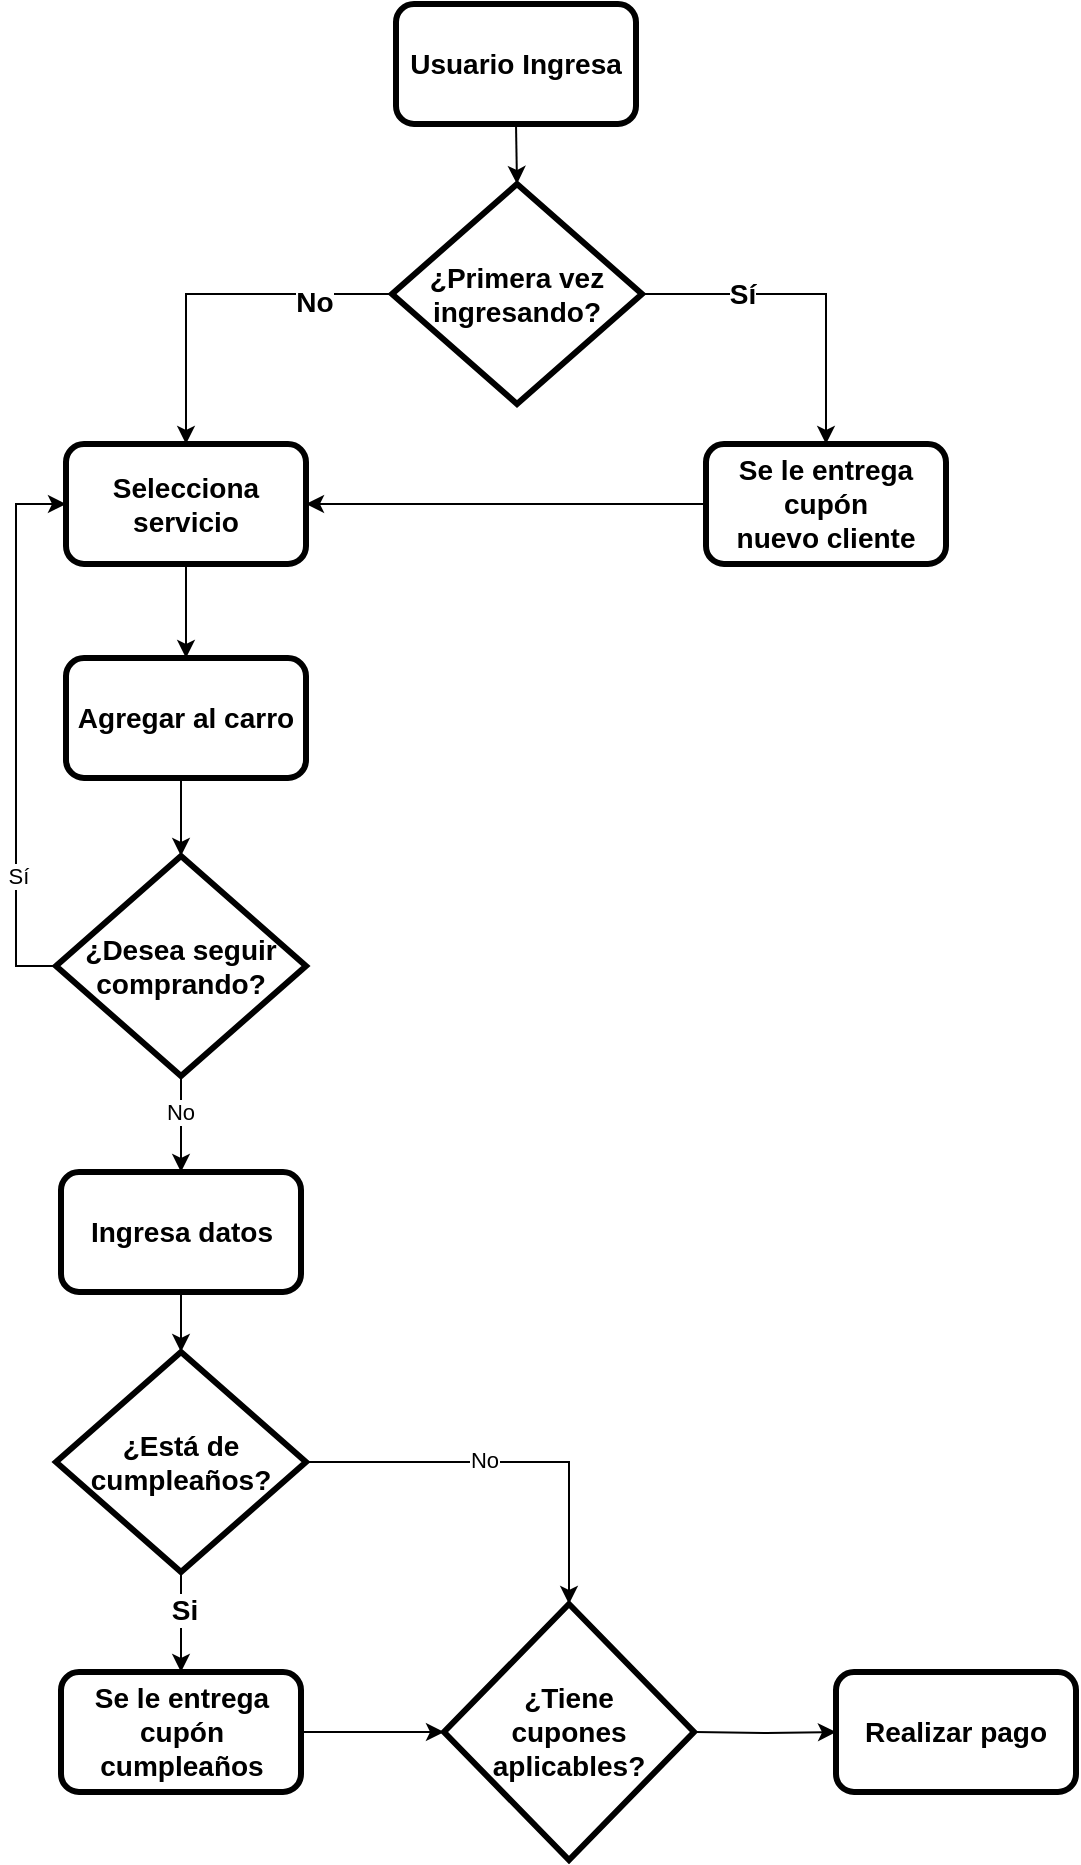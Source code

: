 <mxfile version="24.1.0" type="device">
  <diagram name="Page-1" id="UQj_WzUOZ21GJPXwb31B">
    <mxGraphModel dx="1036" dy="606" grid="0" gridSize="10" guides="1" tooltips="1" connect="1" arrows="1" fold="1" page="0" pageScale="1" pageWidth="850" pageHeight="1100" math="0" shadow="0">
      <root>
        <mxCell id="0" />
        <mxCell id="1" parent="0" />
        <mxCell id="VLMzUEpsnQ_5M2cS1geW-11" style="edgeStyle=orthogonalEdgeStyle;rounded=0;orthogonalLoop=1;jettySize=auto;html=1;exitX=0.5;exitY=1;exitDx=0;exitDy=0;entryX=0.5;entryY=0;entryDx=0;entryDy=0;fontSize=14;fontStyle=1" parent="1" source="VLMzUEpsnQ_5M2cS1geW-1" target="VLMzUEpsnQ_5M2cS1geW-4" edge="1">
          <mxGeometry relative="1" as="geometry" />
        </mxCell>
        <mxCell id="VLMzUEpsnQ_5M2cS1geW-1" value="Usuario Ingresa" style="rounded=1;whiteSpace=wrap;html=1;fontSize=14;fontStyle=1;strokeWidth=3;" parent="1" vertex="1">
          <mxGeometry x="365" y="140" width="120" height="60" as="geometry" />
        </mxCell>
        <mxCell id="VLMzUEpsnQ_5M2cS1geW-31" style="edgeStyle=orthogonalEdgeStyle;rounded=0;orthogonalLoop=1;jettySize=auto;html=1;exitX=0.5;exitY=1;exitDx=0;exitDy=0;entryX=0.5;entryY=0;entryDx=0;entryDy=0;" parent="1" source="VLMzUEpsnQ_5M2cS1geW-2" target="VLMzUEpsnQ_5M2cS1geW-30" edge="1">
          <mxGeometry relative="1" as="geometry" />
        </mxCell>
        <mxCell id="VLMzUEpsnQ_5M2cS1geW-2" value="Selecciona servicio" style="rounded=1;whiteSpace=wrap;html=1;fontSize=14;fontStyle=1;strokeWidth=3;" parent="1" vertex="1">
          <mxGeometry x="200" y="360" width="120" height="60" as="geometry" />
        </mxCell>
        <mxCell id="VLMzUEpsnQ_5M2cS1geW-6" style="edgeStyle=orthogonalEdgeStyle;rounded=0;orthogonalLoop=1;jettySize=auto;html=1;exitX=1;exitY=0.5;exitDx=0;exitDy=0;fontSize=14;fontStyle=1" parent="1" source="VLMzUEpsnQ_5M2cS1geW-4" target="VLMzUEpsnQ_5M2cS1geW-5" edge="1">
          <mxGeometry relative="1" as="geometry" />
        </mxCell>
        <mxCell id="VLMzUEpsnQ_5M2cS1geW-8" value="Sí" style="edgeLabel;html=1;align=center;verticalAlign=middle;resizable=0;points=[];fontSize=14;fontStyle=1" parent="VLMzUEpsnQ_5M2cS1geW-6" vertex="1" connectable="0">
          <mxGeometry x="-0.406" relative="1" as="geometry">
            <mxPoint as="offset" />
          </mxGeometry>
        </mxCell>
        <mxCell id="VLMzUEpsnQ_5M2cS1geW-7" style="edgeStyle=orthogonalEdgeStyle;rounded=0;orthogonalLoop=1;jettySize=auto;html=1;exitX=0;exitY=0.5;exitDx=0;exitDy=0;entryX=0.5;entryY=0;entryDx=0;entryDy=0;fontSize=14;fontStyle=1" parent="1" source="VLMzUEpsnQ_5M2cS1geW-4" target="VLMzUEpsnQ_5M2cS1geW-2" edge="1">
          <mxGeometry relative="1" as="geometry" />
        </mxCell>
        <mxCell id="VLMzUEpsnQ_5M2cS1geW-9" value="No" style="edgeLabel;html=1;align=center;verticalAlign=middle;resizable=0;points=[];fontSize=14;fontStyle=1" parent="VLMzUEpsnQ_5M2cS1geW-7" vertex="1" connectable="0">
          <mxGeometry x="-0.556" y="4" relative="1" as="geometry">
            <mxPoint as="offset" />
          </mxGeometry>
        </mxCell>
        <mxCell id="VLMzUEpsnQ_5M2cS1geW-4" value="¿Primera vez ingresando?" style="rhombus;whiteSpace=wrap;html=1;fontSize=14;fontStyle=1;strokeWidth=3;" parent="1" vertex="1">
          <mxGeometry x="363" y="230" width="125" height="110" as="geometry" />
        </mxCell>
        <mxCell id="VLMzUEpsnQ_5M2cS1geW-10" style="edgeStyle=orthogonalEdgeStyle;rounded=0;orthogonalLoop=1;jettySize=auto;html=1;exitX=0;exitY=0.5;exitDx=0;exitDy=0;entryX=1;entryY=0.5;entryDx=0;entryDy=0;fontSize=14;fontStyle=1" parent="1" source="VLMzUEpsnQ_5M2cS1geW-5" target="VLMzUEpsnQ_5M2cS1geW-2" edge="1">
          <mxGeometry relative="1" as="geometry" />
        </mxCell>
        <mxCell id="VLMzUEpsnQ_5M2cS1geW-5" value="Se le entrega cupón&lt;div style=&quot;font-size: 14px;&quot;&gt;nuevo cliente&lt;/div&gt;" style="rounded=1;whiteSpace=wrap;html=1;fontSize=14;fontStyle=1;strokeWidth=3;" parent="1" vertex="1">
          <mxGeometry x="520" y="360" width="120" height="60" as="geometry" />
        </mxCell>
        <mxCell id="VLMzUEpsnQ_5M2cS1geW-15" style="edgeStyle=orthogonalEdgeStyle;rounded=0;orthogonalLoop=1;jettySize=auto;html=1;exitX=0.5;exitY=1;exitDx=0;exitDy=0;entryX=0.5;entryY=0;entryDx=0;entryDy=0;fontSize=14;fontStyle=1" parent="1" source="VLMzUEpsnQ_5M2cS1geW-12" target="VLMzUEpsnQ_5M2cS1geW-14" edge="1">
          <mxGeometry relative="1" as="geometry" />
        </mxCell>
        <mxCell id="VLMzUEpsnQ_5M2cS1geW-12" value="Ingresa datos" style="rounded=1;whiteSpace=wrap;html=1;fontSize=14;fontStyle=1;strokeWidth=3;" parent="1" vertex="1">
          <mxGeometry x="197.5" y="724" width="120" height="60" as="geometry" />
        </mxCell>
        <mxCell id="VLMzUEpsnQ_5M2cS1geW-17" style="edgeStyle=orthogonalEdgeStyle;rounded=0;orthogonalLoop=1;jettySize=auto;html=1;exitX=0.5;exitY=1;exitDx=0;exitDy=0;entryX=0.5;entryY=0;entryDx=0;entryDy=0;fontSize=14;fontStyle=1" parent="1" source="VLMzUEpsnQ_5M2cS1geW-14" target="VLMzUEpsnQ_5M2cS1geW-16" edge="1">
          <mxGeometry relative="1" as="geometry" />
        </mxCell>
        <mxCell id="VLMzUEpsnQ_5M2cS1geW-21" value="Si" style="edgeLabel;html=1;align=center;verticalAlign=middle;resizable=0;points=[];fontSize=14;fontStyle=1" parent="VLMzUEpsnQ_5M2cS1geW-17" vertex="1" connectable="0">
          <mxGeometry x="-0.24" y="1" relative="1" as="geometry">
            <mxPoint as="offset" />
          </mxGeometry>
        </mxCell>
        <mxCell id="urbX5RxB1JgRuFOr6XVA-3" style="edgeStyle=orthogonalEdgeStyle;rounded=0;orthogonalLoop=1;jettySize=auto;html=1;exitX=1;exitY=0.5;exitDx=0;exitDy=0;entryX=0.5;entryY=0;entryDx=0;entryDy=0;" edge="1" parent="1" source="VLMzUEpsnQ_5M2cS1geW-14" target="urbX5RxB1JgRuFOr6XVA-1">
          <mxGeometry relative="1" as="geometry" />
        </mxCell>
        <mxCell id="urbX5RxB1JgRuFOr6XVA-4" value="No" style="edgeLabel;html=1;align=center;verticalAlign=middle;resizable=0;points=[];" vertex="1" connectable="0" parent="urbX5RxB1JgRuFOr6XVA-3">
          <mxGeometry x="-0.127" y="1" relative="1" as="geometry">
            <mxPoint as="offset" />
          </mxGeometry>
        </mxCell>
        <mxCell id="VLMzUEpsnQ_5M2cS1geW-14" value="¿Está de&lt;div style=&quot;font-size: 14px;&quot;&gt;cumpleaños?&lt;/div&gt;" style="rhombus;whiteSpace=wrap;html=1;fontSize=14;fontStyle=1;strokeWidth=3;" parent="1" vertex="1">
          <mxGeometry x="195" y="814" width="125" height="110" as="geometry" />
        </mxCell>
        <mxCell id="urbX5RxB1JgRuFOr6XVA-2" style="edgeStyle=orthogonalEdgeStyle;rounded=0;orthogonalLoop=1;jettySize=auto;html=1;exitX=1;exitY=0.5;exitDx=0;exitDy=0;entryX=0;entryY=0.5;entryDx=0;entryDy=0;" edge="1" parent="1" source="VLMzUEpsnQ_5M2cS1geW-16" target="urbX5RxB1JgRuFOr6XVA-1">
          <mxGeometry relative="1" as="geometry" />
        </mxCell>
        <mxCell id="VLMzUEpsnQ_5M2cS1geW-16" value="Se le entrega cupón&lt;div style=&quot;font-size: 14px;&quot;&gt;cumpleaños&lt;/div&gt;" style="rounded=1;whiteSpace=wrap;html=1;fontSize=14;fontStyle=1;strokeWidth=3;" parent="1" vertex="1">
          <mxGeometry x="197.5" y="974" width="120" height="60" as="geometry" />
        </mxCell>
        <mxCell id="VLMzUEpsnQ_5M2cS1geW-24" style="edgeStyle=orthogonalEdgeStyle;rounded=0;orthogonalLoop=1;jettySize=auto;html=1;exitX=1;exitY=0.5;exitDx=0;exitDy=0;entryX=0;entryY=0.5;entryDx=0;entryDy=0;fontSize=14;fontStyle=1" parent="1" target="VLMzUEpsnQ_5M2cS1geW-23" edge="1">
          <mxGeometry relative="1" as="geometry">
            <mxPoint x="514.5" y="1004" as="sourcePoint" />
          </mxGeometry>
        </mxCell>
        <mxCell id="VLMzUEpsnQ_5M2cS1geW-23" value="Realizar pago" style="rounded=1;whiteSpace=wrap;html=1;fontSize=14;fontStyle=1;strokeWidth=3;" parent="1" vertex="1">
          <mxGeometry x="585" y="974" width="120" height="60" as="geometry" />
        </mxCell>
        <mxCell id="VLMzUEpsnQ_5M2cS1geW-37" style="edgeStyle=orthogonalEdgeStyle;rounded=0;orthogonalLoop=1;jettySize=auto;html=1;exitX=0.5;exitY=1;exitDx=0;exitDy=0;entryX=0.5;entryY=0;entryDx=0;entryDy=0;" parent="1" source="VLMzUEpsnQ_5M2cS1geW-30" target="VLMzUEpsnQ_5M2cS1geW-34" edge="1">
          <mxGeometry relative="1" as="geometry" />
        </mxCell>
        <mxCell id="VLMzUEpsnQ_5M2cS1geW-30" value="Agregar al carro" style="rounded=1;whiteSpace=wrap;html=1;fontSize=14;fontStyle=1;strokeWidth=3;" parent="1" vertex="1">
          <mxGeometry x="200" y="467" width="120" height="60" as="geometry" />
        </mxCell>
        <mxCell id="VLMzUEpsnQ_5M2cS1geW-35" style="edgeStyle=orthogonalEdgeStyle;rounded=0;orthogonalLoop=1;jettySize=auto;html=1;exitX=0;exitY=0.5;exitDx=0;exitDy=0;entryX=0;entryY=0.5;entryDx=0;entryDy=0;" parent="1" source="VLMzUEpsnQ_5M2cS1geW-34" target="VLMzUEpsnQ_5M2cS1geW-2" edge="1">
          <mxGeometry relative="1" as="geometry" />
        </mxCell>
        <mxCell id="VLMzUEpsnQ_5M2cS1geW-38" value="Sí" style="edgeLabel;html=1;align=center;verticalAlign=middle;resizable=0;points=[];" parent="VLMzUEpsnQ_5M2cS1geW-35" vertex="1" connectable="0">
          <mxGeometry x="-0.524" y="-1" relative="1" as="geometry">
            <mxPoint as="offset" />
          </mxGeometry>
        </mxCell>
        <mxCell id="VLMzUEpsnQ_5M2cS1geW-36" style="edgeStyle=orthogonalEdgeStyle;rounded=0;orthogonalLoop=1;jettySize=auto;html=1;exitX=0.5;exitY=1;exitDx=0;exitDy=0;entryX=0.5;entryY=0;entryDx=0;entryDy=0;" parent="1" source="VLMzUEpsnQ_5M2cS1geW-34" target="VLMzUEpsnQ_5M2cS1geW-12" edge="1">
          <mxGeometry relative="1" as="geometry" />
        </mxCell>
        <mxCell id="VLMzUEpsnQ_5M2cS1geW-39" value="No" style="edgeLabel;html=1;align=center;verticalAlign=middle;resizable=0;points=[];" parent="VLMzUEpsnQ_5M2cS1geW-36" vertex="1" connectable="0">
          <mxGeometry x="-0.292" y="-1" relative="1" as="geometry">
            <mxPoint y="1" as="offset" />
          </mxGeometry>
        </mxCell>
        <mxCell id="VLMzUEpsnQ_5M2cS1geW-34" value="¿Desea seguir comprando?" style="rhombus;whiteSpace=wrap;html=1;fontSize=14;fontStyle=1;strokeWidth=3;" parent="1" vertex="1">
          <mxGeometry x="195" y="566" width="125" height="110" as="geometry" />
        </mxCell>
        <mxCell id="urbX5RxB1JgRuFOr6XVA-1" value="¿Tiene&lt;div&gt;cupones aplicables?&lt;/div&gt;" style="rhombus;whiteSpace=wrap;html=1;fontSize=14;fontStyle=1;strokeWidth=3;" vertex="1" parent="1">
          <mxGeometry x="389" y="940" width="125" height="128" as="geometry" />
        </mxCell>
      </root>
    </mxGraphModel>
  </diagram>
</mxfile>
